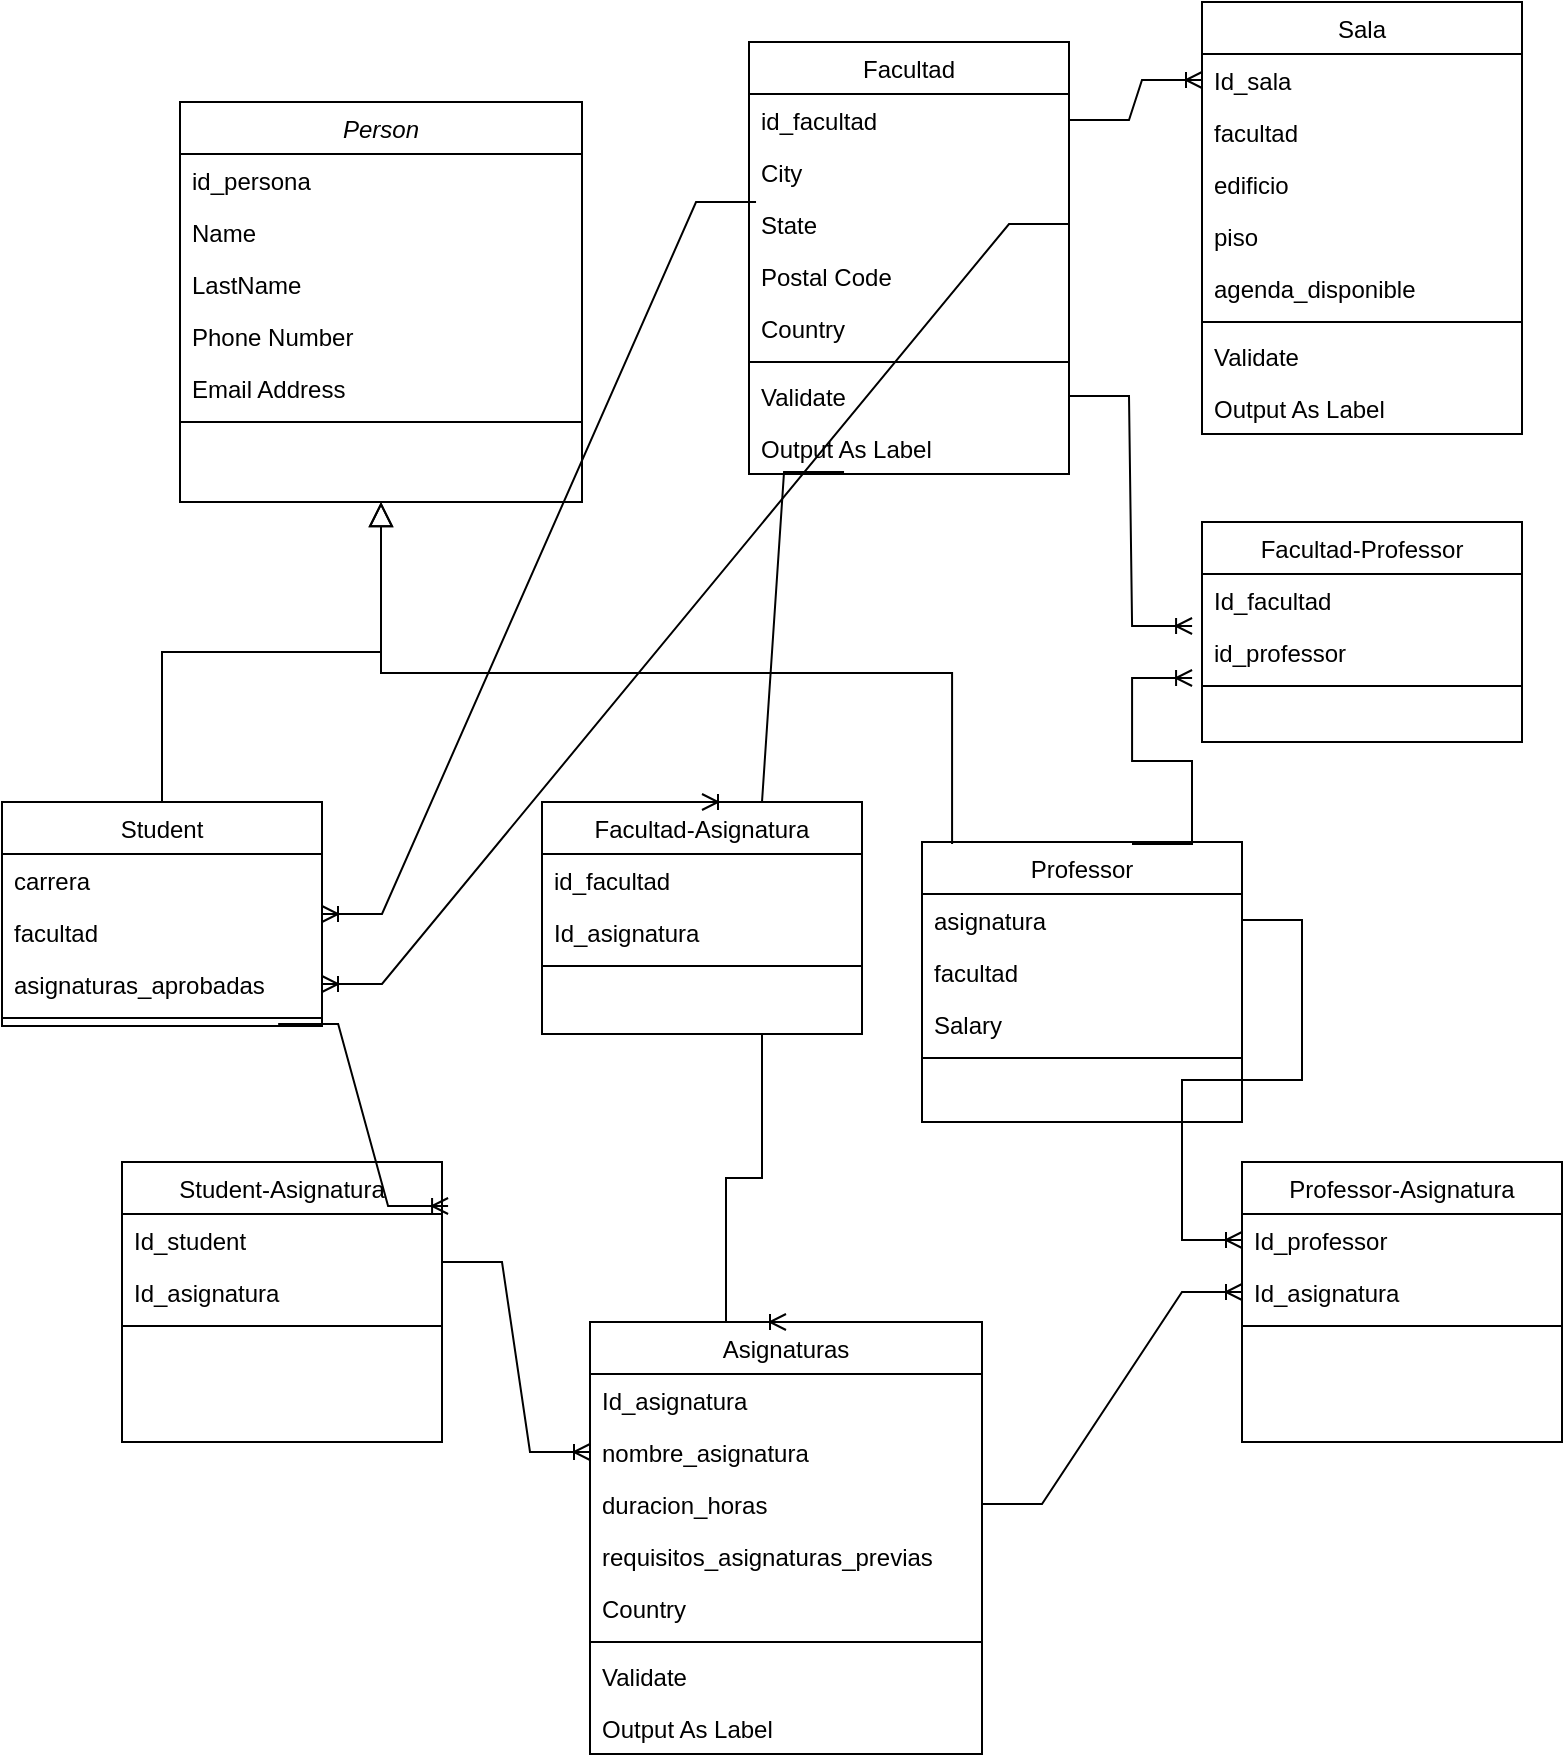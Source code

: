 <mxfile version="15.5.9" type="github">
  <diagram id="C5RBs43oDa-KdzZeNtuy" name="Page-1">
    <mxGraphModel dx="868" dy="460" grid="1" gridSize="10" guides="1" tooltips="1" connect="1" arrows="1" fold="1" page="1" pageScale="1" pageWidth="827" pageHeight="1169" math="0" shadow="0">
      <root>
        <mxCell id="WIyWlLk6GJQsqaUBKTNV-0" />
        <mxCell id="WIyWlLk6GJQsqaUBKTNV-1" parent="WIyWlLk6GJQsqaUBKTNV-0" />
        <mxCell id="zkfFHV4jXpPFQw0GAbJ--0" value="Person" style="swimlane;fontStyle=2;align=center;verticalAlign=top;childLayout=stackLayout;horizontal=1;startSize=26;horizontalStack=0;resizeParent=1;resizeLast=0;collapsible=1;marginBottom=0;rounded=0;shadow=0;strokeWidth=1;" parent="WIyWlLk6GJQsqaUBKTNV-1" vertex="1">
          <mxGeometry x="129" y="340" width="201" height="200" as="geometry">
            <mxRectangle x="230" y="140" width="160" height="26" as="alternateBounds" />
          </mxGeometry>
        </mxCell>
        <mxCell id="xcWhJj51VBtXHp1ssvJj-21" value="id_persona" style="text;align=left;verticalAlign=top;spacingLeft=4;spacingRight=4;overflow=hidden;rotatable=0;points=[[0,0.5],[1,0.5]];portConstraint=eastwest;" parent="zkfFHV4jXpPFQw0GAbJ--0" vertex="1">
          <mxGeometry y="26" width="201" height="26" as="geometry" />
        </mxCell>
        <mxCell id="KuV-Q2I519YotdlbEhlZ-15" value="Name" style="text;align=left;verticalAlign=top;spacingLeft=4;spacingRight=4;overflow=hidden;rotatable=0;points=[[0,0.5],[1,0.5]];portConstraint=eastwest;" vertex="1" parent="zkfFHV4jXpPFQw0GAbJ--0">
          <mxGeometry y="52" width="201" height="26" as="geometry" />
        </mxCell>
        <mxCell id="zkfFHV4jXpPFQw0GAbJ--1" value="LastName" style="text;align=left;verticalAlign=top;spacingLeft=4;spacingRight=4;overflow=hidden;rotatable=0;points=[[0,0.5],[1,0.5]];portConstraint=eastwest;" parent="zkfFHV4jXpPFQw0GAbJ--0" vertex="1">
          <mxGeometry y="78" width="201" height="26" as="geometry" />
        </mxCell>
        <mxCell id="zkfFHV4jXpPFQw0GAbJ--2" value="Phone Number" style="text;align=left;verticalAlign=top;spacingLeft=4;spacingRight=4;overflow=hidden;rotatable=0;points=[[0,0.5],[1,0.5]];portConstraint=eastwest;rounded=0;shadow=0;html=0;" parent="zkfFHV4jXpPFQw0GAbJ--0" vertex="1">
          <mxGeometry y="104" width="201" height="26" as="geometry" />
        </mxCell>
        <mxCell id="zkfFHV4jXpPFQw0GAbJ--3" value="Email Address" style="text;align=left;verticalAlign=top;spacingLeft=4;spacingRight=4;overflow=hidden;rotatable=0;points=[[0,0.5],[1,0.5]];portConstraint=eastwest;rounded=0;shadow=0;html=0;" parent="zkfFHV4jXpPFQw0GAbJ--0" vertex="1">
          <mxGeometry y="130" width="201" height="26" as="geometry" />
        </mxCell>
        <mxCell id="zkfFHV4jXpPFQw0GAbJ--4" value="" style="line;html=1;strokeWidth=1;align=left;verticalAlign=middle;spacingTop=-1;spacingLeft=3;spacingRight=3;rotatable=0;labelPosition=right;points=[];portConstraint=eastwest;" parent="zkfFHV4jXpPFQw0GAbJ--0" vertex="1">
          <mxGeometry y="156" width="201" height="8" as="geometry" />
        </mxCell>
        <mxCell id="zkfFHV4jXpPFQw0GAbJ--6" value="Student" style="swimlane;fontStyle=0;align=center;verticalAlign=top;childLayout=stackLayout;horizontal=1;startSize=26;horizontalStack=0;resizeParent=1;resizeLast=0;collapsible=1;marginBottom=0;rounded=0;shadow=0;strokeWidth=1;" parent="WIyWlLk6GJQsqaUBKTNV-1" vertex="1">
          <mxGeometry x="40" y="690" width="160" height="112" as="geometry">
            <mxRectangle x="130" y="380" width="160" height="26" as="alternateBounds" />
          </mxGeometry>
        </mxCell>
        <mxCell id="xcWhJj51VBtXHp1ssvJj-20" value="carrera" style="text;align=left;verticalAlign=top;spacingLeft=4;spacingRight=4;overflow=hidden;rotatable=0;points=[[0,0.5],[1,0.5]];portConstraint=eastwest;" parent="zkfFHV4jXpPFQw0GAbJ--6" vertex="1">
          <mxGeometry y="26" width="160" height="26" as="geometry" />
        </mxCell>
        <mxCell id="KuV-Q2I519YotdlbEhlZ-17" value="facultad" style="text;align=left;verticalAlign=top;spacingLeft=4;spacingRight=4;overflow=hidden;rotatable=0;points=[[0,0.5],[1,0.5]];portConstraint=eastwest;" vertex="1" parent="zkfFHV4jXpPFQw0GAbJ--6">
          <mxGeometry y="52" width="160" height="26" as="geometry" />
        </mxCell>
        <mxCell id="KuV-Q2I519YotdlbEhlZ-16" value="asignaturas_aprobadas" style="text;align=left;verticalAlign=top;spacingLeft=4;spacingRight=4;overflow=hidden;rotatable=0;points=[[0,0.5],[1,0.5]];portConstraint=eastwest;" vertex="1" parent="zkfFHV4jXpPFQw0GAbJ--6">
          <mxGeometry y="78" width="160" height="26" as="geometry" />
        </mxCell>
        <mxCell id="zkfFHV4jXpPFQw0GAbJ--9" value="" style="line;html=1;strokeWidth=1;align=left;verticalAlign=middle;spacingTop=-1;spacingLeft=3;spacingRight=3;rotatable=0;labelPosition=right;points=[];portConstraint=eastwest;" parent="zkfFHV4jXpPFQw0GAbJ--6" vertex="1">
          <mxGeometry y="104" width="160" height="8" as="geometry" />
        </mxCell>
        <mxCell id="zkfFHV4jXpPFQw0GAbJ--12" value="" style="endArrow=block;endSize=10;endFill=0;shadow=0;strokeWidth=1;rounded=0;edgeStyle=elbowEdgeStyle;elbow=vertical;" parent="WIyWlLk6GJQsqaUBKTNV-1" source="zkfFHV4jXpPFQw0GAbJ--6" target="zkfFHV4jXpPFQw0GAbJ--0" edge="1">
          <mxGeometry width="160" relative="1" as="geometry">
            <mxPoint x="109" y="473" as="sourcePoint" />
            <mxPoint x="109" y="473" as="targetPoint" />
          </mxGeometry>
        </mxCell>
        <mxCell id="zkfFHV4jXpPFQw0GAbJ--13" value="Professor" style="swimlane;fontStyle=0;align=center;verticalAlign=top;childLayout=stackLayout;horizontal=1;startSize=26;horizontalStack=0;resizeParent=1;resizeLast=0;collapsible=1;marginBottom=0;rounded=0;shadow=0;strokeWidth=1;" parent="WIyWlLk6GJQsqaUBKTNV-1" vertex="1">
          <mxGeometry x="500" y="710" width="160" height="140" as="geometry">
            <mxRectangle x="340" y="380" width="170" height="26" as="alternateBounds" />
          </mxGeometry>
        </mxCell>
        <mxCell id="KuV-Q2I519YotdlbEhlZ-0" value="asignatura" style="text;align=left;verticalAlign=top;spacingLeft=4;spacingRight=4;overflow=hidden;rotatable=0;points=[[0,0.5],[1,0.5]];portConstraint=eastwest;" vertex="1" parent="zkfFHV4jXpPFQw0GAbJ--13">
          <mxGeometry y="26" width="160" height="26" as="geometry" />
        </mxCell>
        <mxCell id="KuV-Q2I519YotdlbEhlZ-18" value="facultad" style="text;align=left;verticalAlign=top;spacingLeft=4;spacingRight=4;overflow=hidden;rotatable=0;points=[[0,0.5],[1,0.5]];portConstraint=eastwest;" vertex="1" parent="zkfFHV4jXpPFQw0GAbJ--13">
          <mxGeometry y="52" width="160" height="26" as="geometry" />
        </mxCell>
        <mxCell id="xcWhJj51VBtXHp1ssvJj-19" value="Salary" style="text;align=left;verticalAlign=top;spacingLeft=4;spacingRight=4;overflow=hidden;rotatable=0;points=[[0,0.5],[1,0.5]];portConstraint=eastwest;" parent="zkfFHV4jXpPFQw0GAbJ--13" vertex="1">
          <mxGeometry y="78" width="160" height="26" as="geometry" />
        </mxCell>
        <mxCell id="zkfFHV4jXpPFQw0GAbJ--15" value="" style="line;html=1;strokeWidth=1;align=left;verticalAlign=middle;spacingTop=-1;spacingLeft=3;spacingRight=3;rotatable=0;labelPosition=right;points=[];portConstraint=eastwest;" parent="zkfFHV4jXpPFQw0GAbJ--13" vertex="1">
          <mxGeometry y="104" width="160" height="8" as="geometry" />
        </mxCell>
        <mxCell id="zkfFHV4jXpPFQw0GAbJ--16" value="" style="endArrow=block;endSize=10;endFill=0;shadow=0;strokeWidth=1;rounded=0;edgeStyle=elbowEdgeStyle;elbow=vertical;exitX=0.094;exitY=0.007;exitDx=0;exitDy=0;exitPerimeter=0;" parent="WIyWlLk6GJQsqaUBKTNV-1" source="zkfFHV4jXpPFQw0GAbJ--13" target="zkfFHV4jXpPFQw0GAbJ--0" edge="1">
          <mxGeometry width="160" relative="1" as="geometry">
            <mxPoint x="119" y="643" as="sourcePoint" />
            <mxPoint x="219" y="541" as="targetPoint" />
          </mxGeometry>
        </mxCell>
        <mxCell id="xcWhJj51VBtXHp1ssvJj-0" value="Sala" style="swimlane;fontStyle=0;align=center;verticalAlign=top;childLayout=stackLayout;horizontal=1;startSize=26;horizontalStack=0;resizeParent=1;resizeLast=0;collapsible=1;marginBottom=0;rounded=0;shadow=0;strokeWidth=1;" parent="WIyWlLk6GJQsqaUBKTNV-1" vertex="1">
          <mxGeometry x="640" y="290" width="160" height="216" as="geometry">
            <mxRectangle x="550" y="140" width="160" height="26" as="alternateBounds" />
          </mxGeometry>
        </mxCell>
        <mxCell id="xcWhJj51VBtXHp1ssvJj-1" value="Id_sala" style="text;align=left;verticalAlign=top;spacingLeft=4;spacingRight=4;overflow=hidden;rotatable=0;points=[[0,0.5],[1,0.5]];portConstraint=eastwest;" parent="xcWhJj51VBtXHp1ssvJj-0" vertex="1">
          <mxGeometry y="26" width="160" height="26" as="geometry" />
        </mxCell>
        <mxCell id="xcWhJj51VBtXHp1ssvJj-2" value="facultad" style="text;align=left;verticalAlign=top;spacingLeft=4;spacingRight=4;overflow=hidden;rotatable=0;points=[[0,0.5],[1,0.5]];portConstraint=eastwest;rounded=0;shadow=0;html=0;" parent="xcWhJj51VBtXHp1ssvJj-0" vertex="1">
          <mxGeometry y="52" width="160" height="26" as="geometry" />
        </mxCell>
        <mxCell id="xcWhJj51VBtXHp1ssvJj-3" value="edificio" style="text;align=left;verticalAlign=top;spacingLeft=4;spacingRight=4;overflow=hidden;rotatable=0;points=[[0,0.5],[1,0.5]];portConstraint=eastwest;rounded=0;shadow=0;html=0;" parent="xcWhJj51VBtXHp1ssvJj-0" vertex="1">
          <mxGeometry y="78" width="160" height="26" as="geometry" />
        </mxCell>
        <mxCell id="xcWhJj51VBtXHp1ssvJj-5" value="piso" style="text;align=left;verticalAlign=top;spacingLeft=4;spacingRight=4;overflow=hidden;rotatable=0;points=[[0,0.5],[1,0.5]];portConstraint=eastwest;rounded=0;shadow=0;html=0;" parent="xcWhJj51VBtXHp1ssvJj-0" vertex="1">
          <mxGeometry y="104" width="160" height="26" as="geometry" />
        </mxCell>
        <mxCell id="xcWhJj51VBtXHp1ssvJj-4" value="agenda_disponible" style="text;align=left;verticalAlign=top;spacingLeft=4;spacingRight=4;overflow=hidden;rotatable=0;points=[[0,0.5],[1,0.5]];portConstraint=eastwest;rounded=0;shadow=0;html=0;" parent="xcWhJj51VBtXHp1ssvJj-0" vertex="1">
          <mxGeometry y="130" width="160" height="26" as="geometry" />
        </mxCell>
        <mxCell id="xcWhJj51VBtXHp1ssvJj-6" value="" style="line;html=1;strokeWidth=1;align=left;verticalAlign=middle;spacingTop=-1;spacingLeft=3;spacingRight=3;rotatable=0;labelPosition=right;points=[];portConstraint=eastwest;" parent="xcWhJj51VBtXHp1ssvJj-0" vertex="1">
          <mxGeometry y="156" width="160" height="8" as="geometry" />
        </mxCell>
        <mxCell id="xcWhJj51VBtXHp1ssvJj-7" value="Validate" style="text;align=left;verticalAlign=top;spacingLeft=4;spacingRight=4;overflow=hidden;rotatable=0;points=[[0,0.5],[1,0.5]];portConstraint=eastwest;" parent="xcWhJj51VBtXHp1ssvJj-0" vertex="1">
          <mxGeometry y="164" width="160" height="26" as="geometry" />
        </mxCell>
        <mxCell id="xcWhJj51VBtXHp1ssvJj-8" value="Output As Label" style="text;align=left;verticalAlign=top;spacingLeft=4;spacingRight=4;overflow=hidden;rotatable=0;points=[[0,0.5],[1,0.5]];portConstraint=eastwest;" parent="xcWhJj51VBtXHp1ssvJj-0" vertex="1">
          <mxGeometry y="190" width="160" height="26" as="geometry" />
        </mxCell>
        <mxCell id="xcWhJj51VBtXHp1ssvJj-9" value="Facultad" style="swimlane;fontStyle=0;align=center;verticalAlign=top;childLayout=stackLayout;horizontal=1;startSize=26;horizontalStack=0;resizeParent=1;resizeLast=0;collapsible=1;marginBottom=0;rounded=0;shadow=0;strokeWidth=1;" parent="WIyWlLk6GJQsqaUBKTNV-1" vertex="1">
          <mxGeometry x="413.5" y="310" width="160" height="216" as="geometry">
            <mxRectangle x="550" y="140" width="160" height="26" as="alternateBounds" />
          </mxGeometry>
        </mxCell>
        <mxCell id="xcWhJj51VBtXHp1ssvJj-10" value="id_facultad" style="text;align=left;verticalAlign=top;spacingLeft=4;spacingRight=4;overflow=hidden;rotatable=0;points=[[0,0.5],[1,0.5]];portConstraint=eastwest;" parent="xcWhJj51VBtXHp1ssvJj-9" vertex="1">
          <mxGeometry y="26" width="160" height="26" as="geometry" />
        </mxCell>
        <mxCell id="xcWhJj51VBtXHp1ssvJj-11" value="City" style="text;align=left;verticalAlign=top;spacingLeft=4;spacingRight=4;overflow=hidden;rotatable=0;points=[[0,0.5],[1,0.5]];portConstraint=eastwest;rounded=0;shadow=0;html=0;" parent="xcWhJj51VBtXHp1ssvJj-9" vertex="1">
          <mxGeometry y="52" width="160" height="26" as="geometry" />
        </mxCell>
        <mxCell id="xcWhJj51VBtXHp1ssvJj-12" value="State" style="text;align=left;verticalAlign=top;spacingLeft=4;spacingRight=4;overflow=hidden;rotatable=0;points=[[0,0.5],[1,0.5]];portConstraint=eastwest;rounded=0;shadow=0;html=0;" parent="xcWhJj51VBtXHp1ssvJj-9" vertex="1">
          <mxGeometry y="78" width="160" height="26" as="geometry" />
        </mxCell>
        <mxCell id="xcWhJj51VBtXHp1ssvJj-13" value="Postal Code" style="text;align=left;verticalAlign=top;spacingLeft=4;spacingRight=4;overflow=hidden;rotatable=0;points=[[0,0.5],[1,0.5]];portConstraint=eastwest;rounded=0;shadow=0;html=0;" parent="xcWhJj51VBtXHp1ssvJj-9" vertex="1">
          <mxGeometry y="104" width="160" height="26" as="geometry" />
        </mxCell>
        <mxCell id="xcWhJj51VBtXHp1ssvJj-14" value="Country" style="text;align=left;verticalAlign=top;spacingLeft=4;spacingRight=4;overflow=hidden;rotatable=0;points=[[0,0.5],[1,0.5]];portConstraint=eastwest;rounded=0;shadow=0;html=0;" parent="xcWhJj51VBtXHp1ssvJj-9" vertex="1">
          <mxGeometry y="130" width="160" height="26" as="geometry" />
        </mxCell>
        <mxCell id="xcWhJj51VBtXHp1ssvJj-15" value="" style="line;html=1;strokeWidth=1;align=left;verticalAlign=middle;spacingTop=-1;spacingLeft=3;spacingRight=3;rotatable=0;labelPosition=right;points=[];portConstraint=eastwest;" parent="xcWhJj51VBtXHp1ssvJj-9" vertex="1">
          <mxGeometry y="156" width="160" height="8" as="geometry" />
        </mxCell>
        <mxCell id="xcWhJj51VBtXHp1ssvJj-16" value="Validate" style="text;align=left;verticalAlign=top;spacingLeft=4;spacingRight=4;overflow=hidden;rotatable=0;points=[[0,0.5],[1,0.5]];portConstraint=eastwest;" parent="xcWhJj51VBtXHp1ssvJj-9" vertex="1">
          <mxGeometry y="164" width="160" height="26" as="geometry" />
        </mxCell>
        <mxCell id="xcWhJj51VBtXHp1ssvJj-17" value="Output As Label" style="text;align=left;verticalAlign=top;spacingLeft=4;spacingRight=4;overflow=hidden;rotatable=0;points=[[0,0.5],[1,0.5]];portConstraint=eastwest;" parent="xcWhJj51VBtXHp1ssvJj-9" vertex="1">
          <mxGeometry y="190" width="160" height="26" as="geometry" />
        </mxCell>
        <mxCell id="zkfFHV4jXpPFQw0GAbJ--17" value="Asignaturas" style="swimlane;fontStyle=0;align=center;verticalAlign=top;childLayout=stackLayout;horizontal=1;startSize=26;horizontalStack=0;resizeParent=1;resizeLast=0;collapsible=1;marginBottom=0;rounded=0;shadow=0;strokeWidth=1;" parent="WIyWlLk6GJQsqaUBKTNV-1" vertex="1">
          <mxGeometry x="334" y="950" width="196" height="216" as="geometry">
            <mxRectangle x="550" y="140" width="160" height="26" as="alternateBounds" />
          </mxGeometry>
        </mxCell>
        <mxCell id="zkfFHV4jXpPFQw0GAbJ--18" value="Id_asignatura" style="text;align=left;verticalAlign=top;spacingLeft=4;spacingRight=4;overflow=hidden;rotatable=0;points=[[0,0.5],[1,0.5]];portConstraint=eastwest;" parent="zkfFHV4jXpPFQw0GAbJ--17" vertex="1">
          <mxGeometry y="26" width="196" height="26" as="geometry" />
        </mxCell>
        <mxCell id="zkfFHV4jXpPFQw0GAbJ--19" value="nombre_asignatura" style="text;align=left;verticalAlign=top;spacingLeft=4;spacingRight=4;overflow=hidden;rotatable=0;points=[[0,0.5],[1,0.5]];portConstraint=eastwest;rounded=0;shadow=0;html=0;" parent="zkfFHV4jXpPFQw0GAbJ--17" vertex="1">
          <mxGeometry y="52" width="196" height="26" as="geometry" />
        </mxCell>
        <mxCell id="zkfFHV4jXpPFQw0GAbJ--20" value="duracion_horas" style="text;align=left;verticalAlign=top;spacingLeft=4;spacingRight=4;overflow=hidden;rotatable=0;points=[[0,0.5],[1,0.5]];portConstraint=eastwest;rounded=0;shadow=0;html=0;" parent="zkfFHV4jXpPFQw0GAbJ--17" vertex="1">
          <mxGeometry y="78" width="196" height="26" as="geometry" />
        </mxCell>
        <mxCell id="zkfFHV4jXpPFQw0GAbJ--21" value="requisitos_asignaturas_previas" style="text;align=left;verticalAlign=top;spacingLeft=4;spacingRight=4;overflow=hidden;rotatable=0;points=[[0,0.5],[1,0.5]];portConstraint=eastwest;rounded=0;shadow=0;html=0;" parent="zkfFHV4jXpPFQw0GAbJ--17" vertex="1">
          <mxGeometry y="104" width="196" height="26" as="geometry" />
        </mxCell>
        <mxCell id="zkfFHV4jXpPFQw0GAbJ--22" value="Country" style="text;align=left;verticalAlign=top;spacingLeft=4;spacingRight=4;overflow=hidden;rotatable=0;points=[[0,0.5],[1,0.5]];portConstraint=eastwest;rounded=0;shadow=0;html=0;" parent="zkfFHV4jXpPFQw0GAbJ--17" vertex="1">
          <mxGeometry y="130" width="196" height="26" as="geometry" />
        </mxCell>
        <mxCell id="zkfFHV4jXpPFQw0GAbJ--23" value="" style="line;html=1;strokeWidth=1;align=left;verticalAlign=middle;spacingTop=-1;spacingLeft=3;spacingRight=3;rotatable=0;labelPosition=right;points=[];portConstraint=eastwest;" parent="zkfFHV4jXpPFQw0GAbJ--17" vertex="1">
          <mxGeometry y="156" width="196" height="8" as="geometry" />
        </mxCell>
        <mxCell id="zkfFHV4jXpPFQw0GAbJ--24" value="Validate" style="text;align=left;verticalAlign=top;spacingLeft=4;spacingRight=4;overflow=hidden;rotatable=0;points=[[0,0.5],[1,0.5]];portConstraint=eastwest;" parent="zkfFHV4jXpPFQw0GAbJ--17" vertex="1">
          <mxGeometry y="164" width="196" height="26" as="geometry" />
        </mxCell>
        <mxCell id="zkfFHV4jXpPFQw0GAbJ--25" value="Output As Label" style="text;align=left;verticalAlign=top;spacingLeft=4;spacingRight=4;overflow=hidden;rotatable=0;points=[[0,0.5],[1,0.5]];portConstraint=eastwest;" parent="zkfFHV4jXpPFQw0GAbJ--17" vertex="1">
          <mxGeometry y="190" width="196" height="26" as="geometry" />
        </mxCell>
        <mxCell id="KuV-Q2I519YotdlbEhlZ-1" value="Professor-Asignatura" style="swimlane;fontStyle=0;align=center;verticalAlign=top;childLayout=stackLayout;horizontal=1;startSize=26;horizontalStack=0;resizeParent=1;resizeLast=0;collapsible=1;marginBottom=0;rounded=0;shadow=0;strokeWidth=1;" vertex="1" parent="WIyWlLk6GJQsqaUBKTNV-1">
          <mxGeometry x="660" y="870" width="160" height="140" as="geometry">
            <mxRectangle x="340" y="380" width="170" height="26" as="alternateBounds" />
          </mxGeometry>
        </mxCell>
        <mxCell id="KuV-Q2I519YotdlbEhlZ-2" value="Id_professor" style="text;align=left;verticalAlign=top;spacingLeft=4;spacingRight=4;overflow=hidden;rotatable=0;points=[[0,0.5],[1,0.5]];portConstraint=eastwest;" vertex="1" parent="KuV-Q2I519YotdlbEhlZ-1">
          <mxGeometry y="26" width="160" height="26" as="geometry" />
        </mxCell>
        <mxCell id="KuV-Q2I519YotdlbEhlZ-3" value="Id_asignatura" style="text;align=left;verticalAlign=top;spacingLeft=4;spacingRight=4;overflow=hidden;rotatable=0;points=[[0,0.5],[1,0.5]];portConstraint=eastwest;" vertex="1" parent="KuV-Q2I519YotdlbEhlZ-1">
          <mxGeometry y="52" width="160" height="26" as="geometry" />
        </mxCell>
        <mxCell id="KuV-Q2I519YotdlbEhlZ-5" value="" style="line;html=1;strokeWidth=1;align=left;verticalAlign=middle;spacingTop=-1;spacingLeft=3;spacingRight=3;rotatable=0;labelPosition=right;points=[];portConstraint=eastwest;" vertex="1" parent="KuV-Q2I519YotdlbEhlZ-1">
          <mxGeometry y="78" width="160" height="8" as="geometry" />
        </mxCell>
        <mxCell id="KuV-Q2I519YotdlbEhlZ-6" value="" style="edgeStyle=entityRelationEdgeStyle;fontSize=12;html=1;endArrow=ERoneToMany;rounded=0;exitX=1;exitY=0.5;exitDx=0;exitDy=0;" edge="1" parent="WIyWlLk6GJQsqaUBKTNV-1" source="KuV-Q2I519YotdlbEhlZ-0">
          <mxGeometry width="100" height="100" relative="1" as="geometry">
            <mxPoint x="360" y="870" as="sourcePoint" />
            <mxPoint x="660" y="909" as="targetPoint" />
          </mxGeometry>
        </mxCell>
        <mxCell id="KuV-Q2I519YotdlbEhlZ-7" value="" style="edgeStyle=entityRelationEdgeStyle;fontSize=12;html=1;endArrow=ERoneToMany;rounded=0;" edge="1" parent="WIyWlLk6GJQsqaUBKTNV-1" source="zkfFHV4jXpPFQw0GAbJ--20" target="KuV-Q2I519YotdlbEhlZ-3">
          <mxGeometry width="100" height="100" relative="1" as="geometry">
            <mxPoint x="570" y="690" as="sourcePoint" />
            <mxPoint x="460" y="770" as="targetPoint" />
          </mxGeometry>
        </mxCell>
        <mxCell id="KuV-Q2I519YotdlbEhlZ-8" value="" style="edgeStyle=entityRelationEdgeStyle;fontSize=12;html=1;endArrow=ERoneToMany;rounded=0;entryX=0;entryY=0.5;entryDx=0;entryDy=0;" edge="1" parent="WIyWlLk6GJQsqaUBKTNV-1" target="zkfFHV4jXpPFQw0GAbJ--19">
          <mxGeometry width="100" height="100" relative="1" as="geometry">
            <mxPoint x="260" y="920" as="sourcePoint" />
            <mxPoint x="360" y="820" as="targetPoint" />
          </mxGeometry>
        </mxCell>
        <mxCell id="KuV-Q2I519YotdlbEhlZ-9" value="Student-Asignatura" style="swimlane;fontStyle=0;align=center;verticalAlign=top;childLayout=stackLayout;horizontal=1;startSize=26;horizontalStack=0;resizeParent=1;resizeLast=0;collapsible=1;marginBottom=0;rounded=0;shadow=0;strokeWidth=1;" vertex="1" parent="WIyWlLk6GJQsqaUBKTNV-1">
          <mxGeometry x="100" y="870" width="160" height="140" as="geometry">
            <mxRectangle x="340" y="380" width="170" height="26" as="alternateBounds" />
          </mxGeometry>
        </mxCell>
        <mxCell id="KuV-Q2I519YotdlbEhlZ-10" value="Id_student" style="text;align=left;verticalAlign=top;spacingLeft=4;spacingRight=4;overflow=hidden;rotatable=0;points=[[0,0.5],[1,0.5]];portConstraint=eastwest;" vertex="1" parent="KuV-Q2I519YotdlbEhlZ-9">
          <mxGeometry y="26" width="160" height="26" as="geometry" />
        </mxCell>
        <mxCell id="KuV-Q2I519YotdlbEhlZ-11" value="Id_asignatura" style="text;align=left;verticalAlign=top;spacingLeft=4;spacingRight=4;overflow=hidden;rotatable=0;points=[[0,0.5],[1,0.5]];portConstraint=eastwest;" vertex="1" parent="KuV-Q2I519YotdlbEhlZ-9">
          <mxGeometry y="52" width="160" height="26" as="geometry" />
        </mxCell>
        <mxCell id="KuV-Q2I519YotdlbEhlZ-12" value="" style="line;html=1;strokeWidth=1;align=left;verticalAlign=middle;spacingTop=-1;spacingLeft=3;spacingRight=3;rotatable=0;labelPosition=right;points=[];portConstraint=eastwest;" vertex="1" parent="KuV-Q2I519YotdlbEhlZ-9">
          <mxGeometry y="78" width="160" height="8" as="geometry" />
        </mxCell>
        <mxCell id="KuV-Q2I519YotdlbEhlZ-13" value="" style="edgeStyle=entityRelationEdgeStyle;fontSize=12;html=1;endArrow=ERoneToMany;rounded=0;entryX=1.019;entryY=-0.154;entryDx=0;entryDy=0;entryPerimeter=0;exitX=0.863;exitY=0.875;exitDx=0;exitDy=0;exitPerimeter=0;" edge="1" parent="WIyWlLk6GJQsqaUBKTNV-1" source="zkfFHV4jXpPFQw0GAbJ--9" target="KuV-Q2I519YotdlbEhlZ-10">
          <mxGeometry width="100" height="100" relative="1" as="geometry">
            <mxPoint x="280" y="800" as="sourcePoint" />
            <mxPoint x="80" y="960" as="targetPoint" />
          </mxGeometry>
        </mxCell>
        <mxCell id="KuV-Q2I519YotdlbEhlZ-20" value="" style="edgeStyle=entityRelationEdgeStyle;fontSize=12;html=1;endArrow=ERoneToMany;rounded=0;exitX=0.022;exitY=0.077;exitDx=0;exitDy=0;exitPerimeter=0;" edge="1" parent="WIyWlLk6GJQsqaUBKTNV-1" source="xcWhJj51VBtXHp1ssvJj-12" target="zkfFHV4jXpPFQw0GAbJ--6">
          <mxGeometry width="100" height="100" relative="1" as="geometry">
            <mxPoint x="420" y="640" as="sourcePoint" />
            <mxPoint x="520" y="540" as="targetPoint" />
          </mxGeometry>
        </mxCell>
        <mxCell id="KuV-Q2I519YotdlbEhlZ-21" value="" style="edgeStyle=entityRelationEdgeStyle;fontSize=12;html=1;endArrow=ERoneToMany;rounded=0;exitX=1;exitY=0.5;exitDx=0;exitDy=0;" edge="1" parent="WIyWlLk6GJQsqaUBKTNV-1" source="xcWhJj51VBtXHp1ssvJj-12" target="KuV-Q2I519YotdlbEhlZ-16">
          <mxGeometry width="100" height="100" relative="1" as="geometry">
            <mxPoint x="427.02" y="460.002" as="sourcePoint" />
            <mxPoint x="299" y="746" as="targetPoint" />
          </mxGeometry>
        </mxCell>
        <mxCell id="KuV-Q2I519YotdlbEhlZ-24" value="" style="edgeStyle=entityRelationEdgeStyle;fontSize=12;html=1;endArrow=ERoneToMany;rounded=0;exitX=1;exitY=0.5;exitDx=0;exitDy=0;entryX=0;entryY=0.5;entryDx=0;entryDy=0;" edge="1" parent="WIyWlLk6GJQsqaUBKTNV-1" source="xcWhJj51VBtXHp1ssvJj-10" target="xcWhJj51VBtXHp1ssvJj-1">
          <mxGeometry width="100" height="100" relative="1" as="geometry">
            <mxPoint x="420" y="580" as="sourcePoint" />
            <mxPoint x="520" y="480" as="targetPoint" />
          </mxGeometry>
        </mxCell>
        <mxCell id="KuV-Q2I519YotdlbEhlZ-25" value="Facultad-Professor" style="swimlane;fontStyle=0;align=center;verticalAlign=top;childLayout=stackLayout;horizontal=1;startSize=26;horizontalStack=0;resizeParent=1;resizeLast=0;collapsible=1;marginBottom=0;rounded=0;shadow=0;strokeWidth=1;" vertex="1" parent="WIyWlLk6GJQsqaUBKTNV-1">
          <mxGeometry x="640" y="550" width="160" height="110" as="geometry">
            <mxRectangle x="550" y="140" width="160" height="26" as="alternateBounds" />
          </mxGeometry>
        </mxCell>
        <mxCell id="KuV-Q2I519YotdlbEhlZ-26" value="Id_facultad" style="text;align=left;verticalAlign=top;spacingLeft=4;spacingRight=4;overflow=hidden;rotatable=0;points=[[0,0.5],[1,0.5]];portConstraint=eastwest;" vertex="1" parent="KuV-Q2I519YotdlbEhlZ-25">
          <mxGeometry y="26" width="160" height="26" as="geometry" />
        </mxCell>
        <mxCell id="KuV-Q2I519YotdlbEhlZ-27" value="id_professor" style="text;align=left;verticalAlign=top;spacingLeft=4;spacingRight=4;overflow=hidden;rotatable=0;points=[[0,0.5],[1,0.5]];portConstraint=eastwest;rounded=0;shadow=0;html=0;" vertex="1" parent="KuV-Q2I519YotdlbEhlZ-25">
          <mxGeometry y="52" width="160" height="26" as="geometry" />
        </mxCell>
        <mxCell id="KuV-Q2I519YotdlbEhlZ-31" value="" style="line;html=1;strokeWidth=1;align=left;verticalAlign=middle;spacingTop=-1;spacingLeft=3;spacingRight=3;rotatable=0;labelPosition=right;points=[];portConstraint=eastwest;" vertex="1" parent="KuV-Q2I519YotdlbEhlZ-25">
          <mxGeometry y="78" width="160" height="8" as="geometry" />
        </mxCell>
        <mxCell id="KuV-Q2I519YotdlbEhlZ-34" value="" style="edgeStyle=entityRelationEdgeStyle;fontSize=12;html=1;endArrow=ERoneToMany;rounded=0;entryX=-0.031;entryY=1;entryDx=0;entryDy=0;entryPerimeter=0;" edge="1" parent="WIyWlLk6GJQsqaUBKTNV-1" target="KuV-Q2I519YotdlbEhlZ-27">
          <mxGeometry width="100" height="100" relative="1" as="geometry">
            <mxPoint x="605" y="711" as="sourcePoint" />
            <mxPoint x="770" y="670" as="targetPoint" />
          </mxGeometry>
        </mxCell>
        <mxCell id="KuV-Q2I519YotdlbEhlZ-36" value="" style="edgeStyle=entityRelationEdgeStyle;fontSize=12;html=1;endArrow=ERoneToMany;rounded=0;exitX=1;exitY=0.5;exitDx=0;exitDy=0;entryX=-0.031;entryY=0;entryDx=0;entryDy=0;entryPerimeter=0;" edge="1" parent="WIyWlLk6GJQsqaUBKTNV-1" source="xcWhJj51VBtXHp1ssvJj-16" target="KuV-Q2I519YotdlbEhlZ-27">
          <mxGeometry width="100" height="100" relative="1" as="geometry">
            <mxPoint x="420" y="710" as="sourcePoint" />
            <mxPoint x="520" y="610" as="targetPoint" />
          </mxGeometry>
        </mxCell>
        <mxCell id="KuV-Q2I519YotdlbEhlZ-37" value="Facultad-Asignatura" style="swimlane;fontStyle=0;align=center;verticalAlign=top;childLayout=stackLayout;horizontal=1;startSize=26;horizontalStack=0;resizeParent=1;resizeLast=0;collapsible=1;marginBottom=0;rounded=0;shadow=0;strokeWidth=1;" vertex="1" parent="WIyWlLk6GJQsqaUBKTNV-1">
          <mxGeometry x="310" y="690" width="160" height="116" as="geometry">
            <mxRectangle x="550" y="140" width="160" height="26" as="alternateBounds" />
          </mxGeometry>
        </mxCell>
        <mxCell id="KuV-Q2I519YotdlbEhlZ-38" value="id_facultad" style="text;align=left;verticalAlign=top;spacingLeft=4;spacingRight=4;overflow=hidden;rotatable=0;points=[[0,0.5],[1,0.5]];portConstraint=eastwest;" vertex="1" parent="KuV-Q2I519YotdlbEhlZ-37">
          <mxGeometry y="26" width="160" height="26" as="geometry" />
        </mxCell>
        <mxCell id="KuV-Q2I519YotdlbEhlZ-39" value="Id_asignatura" style="text;align=left;verticalAlign=top;spacingLeft=4;spacingRight=4;overflow=hidden;rotatable=0;points=[[0,0.5],[1,0.5]];portConstraint=eastwest;rounded=0;shadow=0;html=0;" vertex="1" parent="KuV-Q2I519YotdlbEhlZ-37">
          <mxGeometry y="52" width="160" height="26" as="geometry" />
        </mxCell>
        <mxCell id="KuV-Q2I519YotdlbEhlZ-43" value="" style="line;html=1;strokeWidth=1;align=left;verticalAlign=middle;spacingTop=-1;spacingLeft=3;spacingRight=3;rotatable=0;labelPosition=right;points=[];portConstraint=eastwest;" vertex="1" parent="KuV-Q2I519YotdlbEhlZ-37">
          <mxGeometry y="78" width="160" height="8" as="geometry" />
        </mxCell>
        <mxCell id="KuV-Q2I519YotdlbEhlZ-14" value="" style="edgeStyle=entityRelationEdgeStyle;fontSize=12;html=1;endArrow=ERoneToMany;rounded=0;exitX=0.5;exitY=1;exitDx=0;exitDy=0;entryX=0.5;entryY=0;entryDx=0;entryDy=0;" edge="1" parent="WIyWlLk6GJQsqaUBKTNV-1" source="KuV-Q2I519YotdlbEhlZ-37" target="zkfFHV4jXpPFQw0GAbJ--17">
          <mxGeometry width="100" height="100" relative="1" as="geometry">
            <mxPoint x="360" y="930" as="sourcePoint" />
            <mxPoint x="460" y="830" as="targetPoint" />
          </mxGeometry>
        </mxCell>
        <mxCell id="KuV-Q2I519YotdlbEhlZ-46" value="" style="edgeStyle=entityRelationEdgeStyle;fontSize=12;html=1;endArrow=ERoneToMany;rounded=0;exitX=0.297;exitY=0.962;exitDx=0;exitDy=0;exitPerimeter=0;entryX=0.5;entryY=0;entryDx=0;entryDy=0;" edge="1" parent="WIyWlLk6GJQsqaUBKTNV-1" source="xcWhJj51VBtXHp1ssvJj-17" target="KuV-Q2I519YotdlbEhlZ-37">
          <mxGeometry width="100" height="100" relative="1" as="geometry">
            <mxPoint x="420" y="740" as="sourcePoint" />
            <mxPoint x="390" y="680" as="targetPoint" />
          </mxGeometry>
        </mxCell>
      </root>
    </mxGraphModel>
  </diagram>
</mxfile>
